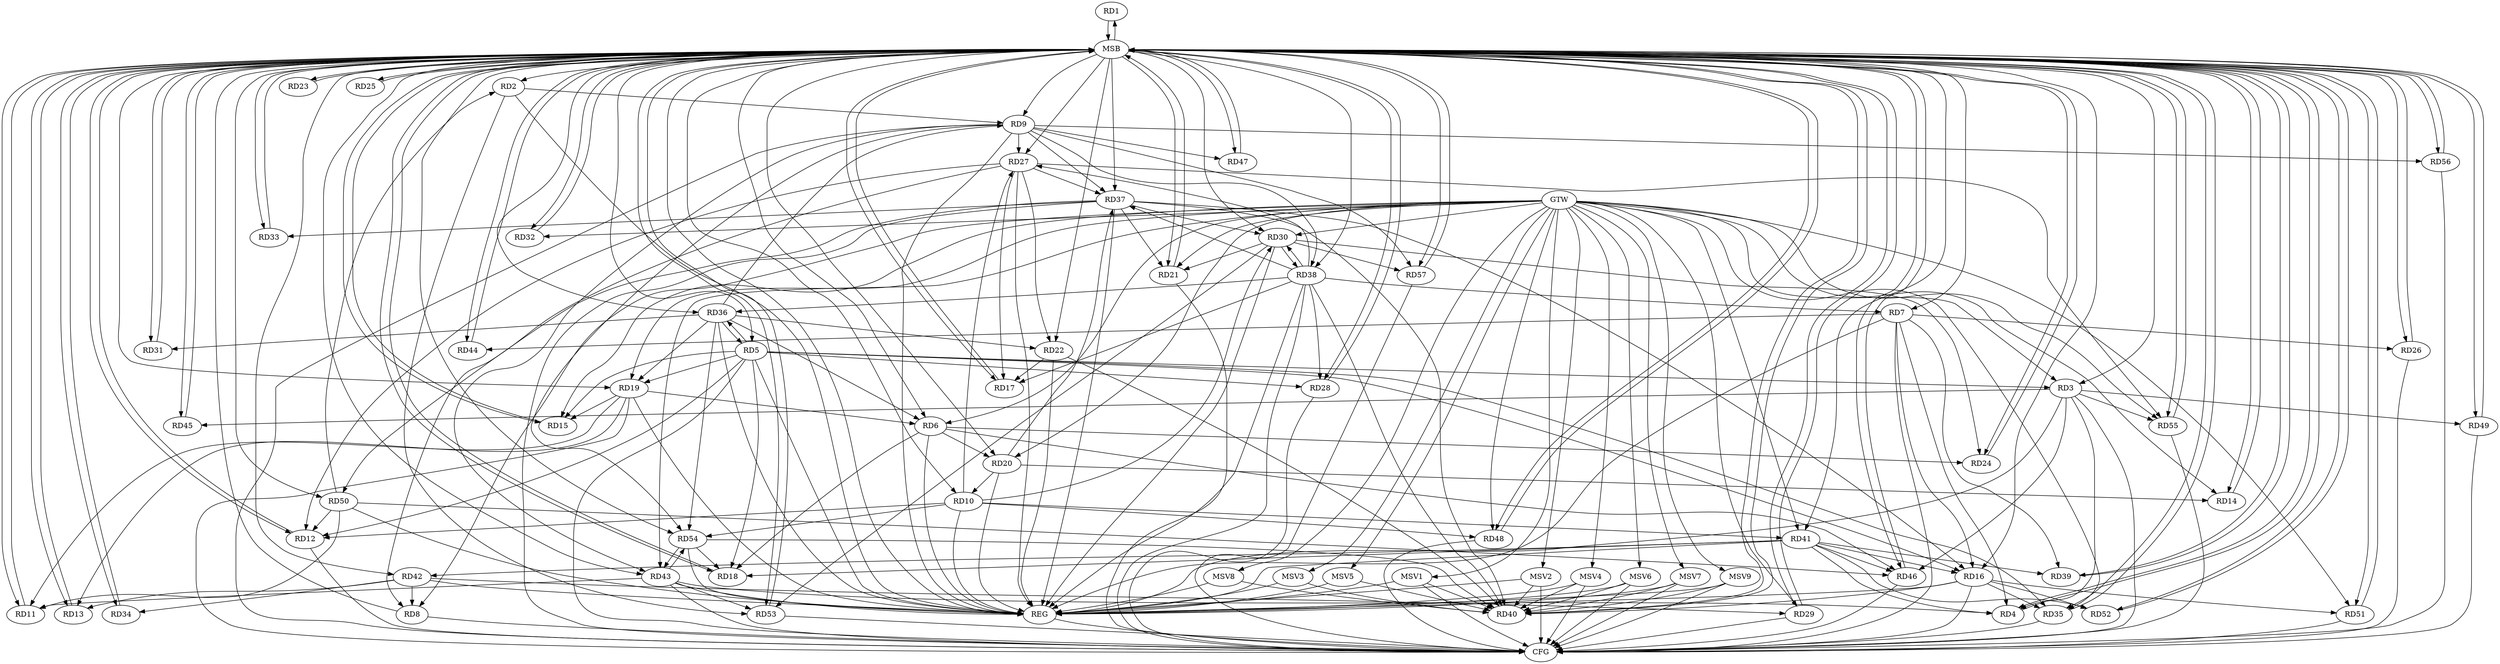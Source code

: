 strict digraph G {
  RD1 [ label="RD1" ];
  RD2 [ label="RD2" ];
  RD3 [ label="RD3" ];
  RD4 [ label="RD4" ];
  RD5 [ label="RD5" ];
  RD6 [ label="RD6" ];
  RD7 [ label="RD7" ];
  RD8 [ label="RD8" ];
  RD9 [ label="RD9" ];
  RD10 [ label="RD10" ];
  RD11 [ label="RD11" ];
  RD12 [ label="RD12" ];
  RD13 [ label="RD13" ];
  RD14 [ label="RD14" ];
  RD15 [ label="RD15" ];
  RD16 [ label="RD16" ];
  RD17 [ label="RD17" ];
  RD18 [ label="RD18" ];
  RD19 [ label="RD19" ];
  RD20 [ label="RD20" ];
  RD21 [ label="RD21" ];
  RD22 [ label="RD22" ];
  RD23 [ label="RD23" ];
  RD24 [ label="RD24" ];
  RD25 [ label="RD25" ];
  RD26 [ label="RD26" ];
  RD27 [ label="RD27" ];
  RD28 [ label="RD28" ];
  RD29 [ label="RD29" ];
  RD30 [ label="RD30" ];
  RD31 [ label="RD31" ];
  RD32 [ label="RD32" ];
  RD33 [ label="RD33" ];
  RD34 [ label="RD34" ];
  RD35 [ label="RD35" ];
  RD36 [ label="RD36" ];
  RD37 [ label="RD37" ];
  RD38 [ label="RD38" ];
  RD39 [ label="RD39" ];
  RD40 [ label="RD40" ];
  RD41 [ label="RD41" ];
  RD42 [ label="RD42" ];
  RD43 [ label="RD43" ];
  RD44 [ label="RD44" ];
  RD45 [ label="RD45" ];
  RD46 [ label="RD46" ];
  RD47 [ label="RD47" ];
  RD48 [ label="RD48" ];
  RD49 [ label="RD49" ];
  RD50 [ label="RD50" ];
  RD51 [ label="RD51" ];
  RD52 [ label="RD52" ];
  RD53 [ label="RD53" ];
  RD54 [ label="RD54" ];
  RD55 [ label="RD55" ];
  RD56 [ label="RD56" ];
  RD57 [ label="RD57" ];
  GTW [ label="GTW" ];
  REG [ label="REG" ];
  MSB [ label="MSB" ];
  CFG [ label="CFG" ];
  MSV1 [ label="MSV1" ];
  MSV2 [ label="MSV2" ];
  MSV3 [ label="MSV3" ];
  MSV4 [ label="MSV4" ];
  MSV5 [ label="MSV5" ];
  MSV6 [ label="MSV6" ];
  MSV7 [ label="MSV7" ];
  MSV8 [ label="MSV8" ];
  MSV9 [ label="MSV9" ];
  RD2 -> RD9;
  RD50 -> RD2;
  RD2 -> RD53;
  RD3 -> RD4;
  RD5 -> RD3;
  RD3 -> RD45;
  RD3 -> RD46;
  RD3 -> RD49;
  RD3 -> RD55;
  RD7 -> RD4;
  RD41 -> RD4;
  RD43 -> RD4;
  RD5 -> RD12;
  RD5 -> RD15;
  RD5 -> RD16;
  RD5 -> RD18;
  RD5 -> RD19;
  RD5 -> RD28;
  RD5 -> RD35;
  RD5 -> RD36;
  RD36 -> RD5;
  RD6 -> RD18;
  RD19 -> RD6;
  RD6 -> RD20;
  RD6 -> RD24;
  RD36 -> RD6;
  RD6 -> RD46;
  RD7 -> RD16;
  RD7 -> RD26;
  RD38 -> RD7;
  RD7 -> RD39;
  RD7 -> RD44;
  RD27 -> RD8;
  RD42 -> RD8;
  RD9 -> RD27;
  RD36 -> RD9;
  RD9 -> RD37;
  RD9 -> RD38;
  RD9 -> RD43;
  RD9 -> RD47;
  RD9 -> RD54;
  RD9 -> RD56;
  RD9 -> RD57;
  RD10 -> RD12;
  RD20 -> RD10;
  RD10 -> RD27;
  RD10 -> RD30;
  RD10 -> RD41;
  RD10 -> RD48;
  RD10 -> RD54;
  RD19 -> RD11;
  RD43 -> RD11;
  RD50 -> RD11;
  RD27 -> RD12;
  RD50 -> RD12;
  RD19 -> RD13;
  RD42 -> RD13;
  RD20 -> RD14;
  RD19 -> RD15;
  RD16 -> RD35;
  RD37 -> RD16;
  RD16 -> RD40;
  RD41 -> RD16;
  RD16 -> RD51;
  RD16 -> RD52;
  RD22 -> RD17;
  RD27 -> RD17;
  RD38 -> RD17;
  RD41 -> RD18;
  RD54 -> RD18;
  RD36 -> RD19;
  RD20 -> RD37;
  RD30 -> RD21;
  RD37 -> RD21;
  RD27 -> RD22;
  RD36 -> RD22;
  RD22 -> RD40;
  RD30 -> RD24;
  RD27 -> RD37;
  RD38 -> RD27;
  RD27 -> RD55;
  RD38 -> RD28;
  RD42 -> RD29;
  RD37 -> RD30;
  RD30 -> RD38;
  RD38 -> RD30;
  RD30 -> RD53;
  RD30 -> RD57;
  RD36 -> RD31;
  RD37 -> RD33;
  RD42 -> RD34;
  RD38 -> RD36;
  RD36 -> RD54;
  RD38 -> RD37;
  RD37 -> RD40;
  RD37 -> RD50;
  RD38 -> RD40;
  RD41 -> RD39;
  RD54 -> RD40;
  RD41 -> RD42;
  RD41 -> RD46;
  RD41 -> RD52;
  RD43 -> RD53;
  RD43 -> RD54;
  RD54 -> RD43;
  RD50 -> RD46;
  GTW -> RD29;
  GTW -> RD32;
  GTW -> RD15;
  GTW -> RD21;
  GTW -> RD41;
  GTW -> RD20;
  GTW -> RD30;
  GTW -> RD8;
  GTW -> RD14;
  GTW -> RD6;
  GTW -> RD19;
  GTW -> RD51;
  GTW -> RD55;
  GTW -> RD35;
  GTW -> RD48;
  GTW -> RD3;
  GTW -> RD43;
  RD2 -> REG;
  RD3 -> REG;
  RD5 -> REG;
  RD6 -> REG;
  RD7 -> REG;
  RD9 -> REG;
  RD10 -> REG;
  RD16 -> REG;
  RD19 -> REG;
  RD20 -> REG;
  RD22 -> REG;
  RD27 -> REG;
  RD30 -> REG;
  RD36 -> REG;
  RD37 -> REG;
  RD38 -> REG;
  RD41 -> REG;
  RD42 -> REG;
  RD43 -> REG;
  RD50 -> REG;
  RD54 -> REG;
  RD1 -> MSB;
  MSB -> RD12;
  MSB -> RD17;
  MSB -> RD28;
  MSB -> RD32;
  MSB -> RD43;
  MSB -> RD57;
  MSB -> REG;
  RD4 -> MSB;
  MSB -> RD1;
  MSB -> RD5;
  MSB -> RD39;
  MSB -> RD56;
  RD8 -> MSB;
  MSB -> RD6;
  MSB -> RD9;
  MSB -> RD13;
  MSB -> RD22;
  MSB -> RD31;
  MSB -> RD34;
  MSB -> RD41;
  MSB -> RD44;
  MSB -> RD49;
  MSB -> RD54;
  RD11 -> MSB;
  MSB -> RD18;
  MSB -> RD27;
  RD12 -> MSB;
  MSB -> RD16;
  MSB -> RD55;
  RD13 -> MSB;
  MSB -> RD20;
  MSB -> RD45;
  MSB -> RD52;
  RD14 -> MSB;
  MSB -> RD4;
  MSB -> RD19;
  MSB -> RD23;
  MSB -> RD46;
  RD15 -> MSB;
  MSB -> RD3;
  MSB -> RD21;
  MSB -> RD51;
  RD17 -> MSB;
  MSB -> RD11;
  RD18 -> MSB;
  MSB -> RD10;
  MSB -> RD14;
  MSB -> RD25;
  MSB -> RD37;
  MSB -> RD42;
  RD21 -> MSB;
  MSB -> RD7;
  MSB -> RD33;
  RD23 -> MSB;
  MSB -> RD24;
  RD24 -> MSB;
  MSB -> RD30;
  MSB -> RD47;
  RD25 -> MSB;
  MSB -> RD15;
  MSB -> RD50;
  RD26 -> MSB;
  RD28 -> MSB;
  MSB -> RD35;
  RD29 -> MSB;
  MSB -> RD26;
  MSB -> RD53;
  RD31 -> MSB;
  RD32 -> MSB;
  RD33 -> MSB;
  MSB -> RD29;
  MSB -> RD36;
  RD34 -> MSB;
  MSB -> RD40;
  RD35 -> MSB;
  RD39 -> MSB;
  MSB -> RD48;
  RD40 -> MSB;
  RD44 -> MSB;
  MSB -> RD2;
  MSB -> RD38;
  RD45 -> MSB;
  RD46 -> MSB;
  RD47 -> MSB;
  RD48 -> MSB;
  RD49 -> MSB;
  RD51 -> MSB;
  RD52 -> MSB;
  RD53 -> MSB;
  RD55 -> MSB;
  RD56 -> MSB;
  RD57 -> MSB;
  RD16 -> CFG;
  RD5 -> CFG;
  RD57 -> CFG;
  RD37 -> CFG;
  RD55 -> CFG;
  RD51 -> CFG;
  RD53 -> CFG;
  RD9 -> CFG;
  RD8 -> CFG;
  RD49 -> CFG;
  RD3 -> CFG;
  RD48 -> CFG;
  RD35 -> CFG;
  RD56 -> CFG;
  RD21 -> CFG;
  RD28 -> CFG;
  RD38 -> CFG;
  RD29 -> CFG;
  RD19 -> CFG;
  RD26 -> CFG;
  RD12 -> CFG;
  RD7 -> CFG;
  RD43 -> CFG;
  RD46 -> CFG;
  REG -> CFG;
  MSV1 -> RD40;
  GTW -> MSV1;
  MSV1 -> REG;
  MSV1 -> CFG;
  MSV2 -> RD40;
  MSV3 -> RD40;
  MSV4 -> RD40;
  GTW -> MSV2;
  MSV2 -> REG;
  MSV2 -> CFG;
  GTW -> MSV3;
  MSV3 -> REG;
  GTW -> MSV4;
  MSV4 -> REG;
  MSV4 -> CFG;
  MSV5 -> RD40;
  MSV6 -> RD40;
  MSV7 -> RD40;
  MSV8 -> RD40;
  MSV9 -> RD40;
  GTW -> MSV5;
  MSV5 -> REG;
  GTW -> MSV6;
  MSV6 -> REG;
  MSV6 -> CFG;
  GTW -> MSV7;
  MSV7 -> REG;
  MSV7 -> CFG;
  GTW -> MSV8;
  MSV8 -> REG;
  GTW -> MSV9;
  MSV9 -> REG;
  MSV9 -> CFG;
}
